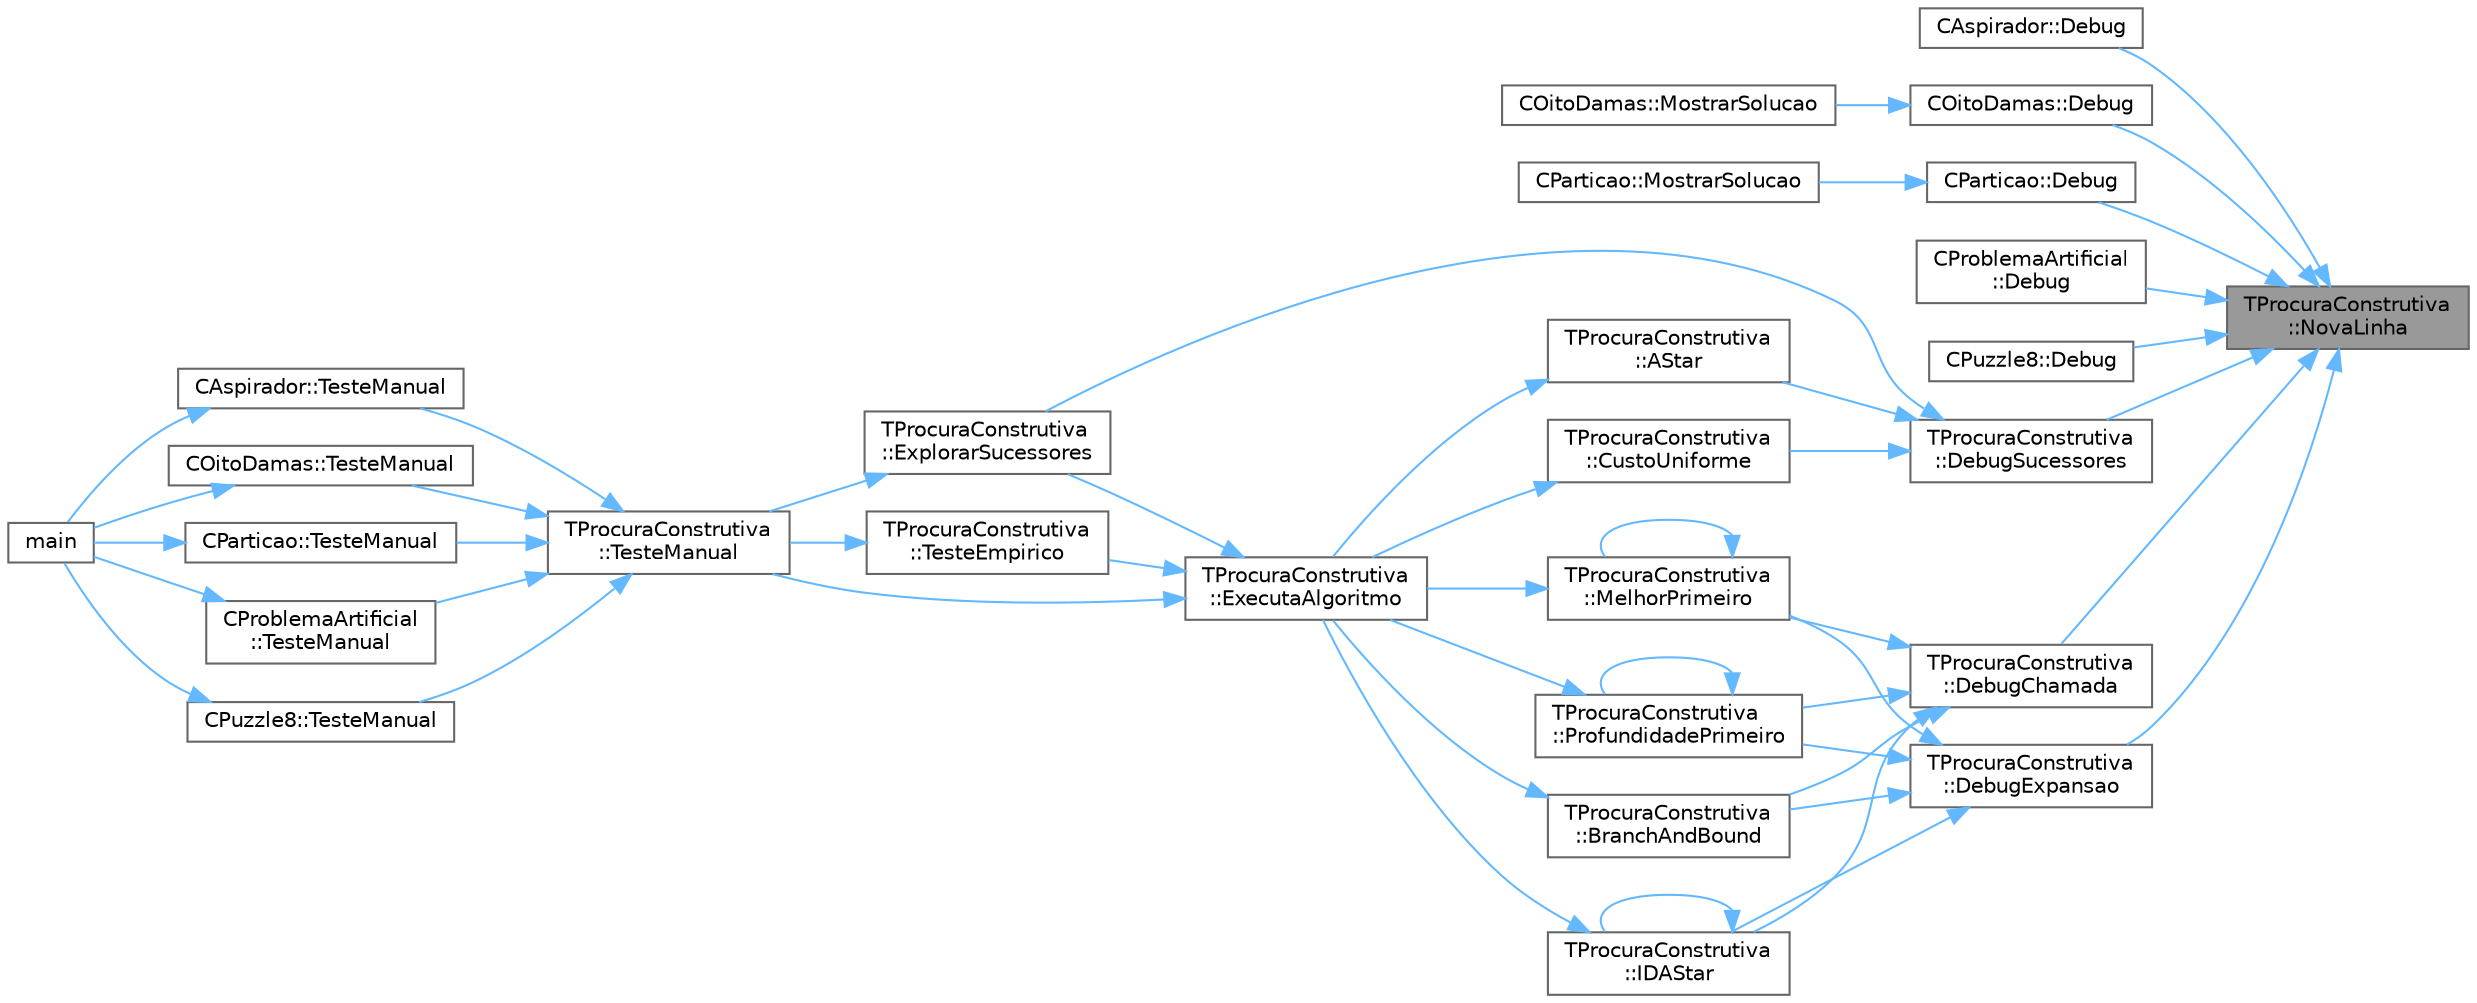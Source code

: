 digraph "TProcuraConstrutiva::NovaLinha"
{
 // LATEX_PDF_SIZE
  bgcolor="transparent";
  edge [fontname=Helvetica,fontsize=10,labelfontname=Helvetica,labelfontsize=10];
  node [fontname=Helvetica,fontsize=10,shape=box,height=0.2,width=0.4];
  rankdir="RL";
  Node1 [id="Node000001",label="TProcuraConstrutiva\l::NovaLinha",height=0.2,width=0.4,color="gray40", fillcolor="grey60", style="filled", fontcolor="black",tooltip=" "];
  Node1 -> Node2 [id="edge46_Node000001_Node000002",dir="back",color="steelblue1",style="solid",tooltip=" "];
  Node2 [id="Node000002",label="CAspirador::Debug",height=0.2,width=0.4,color="grey40", fillcolor="white", style="filled",URL="$classCAspirador.html#a06c5ae19d38939c0eb949bb2d8e86ea5",tooltip="Mostra o estado no ecrã, para debug."];
  Node1 -> Node3 [id="edge47_Node000001_Node000003",dir="back",color="steelblue1",style="solid",tooltip=" "];
  Node3 [id="Node000003",label="COitoDamas::Debug",height=0.2,width=0.4,color="grey40", fillcolor="white", style="filled",URL="$classCOitoDamas.html#a8c4dfb787a9f0d8f2a8c88e682aaeb78",tooltip="Mostra o estado no ecrã, para debug."];
  Node3 -> Node4 [id="edge48_Node000003_Node000004",dir="back",color="steelblue1",style="solid",tooltip=" "];
  Node4 [id="Node000004",label="COitoDamas::MostrarSolucao",height=0.2,width=0.4,color="grey40", fillcolor="white", style="filled",URL="$classCOitoDamas.html#acda7651f84323201b3a57699daf55646",tooltip="Mostrar solução, seja um caminho ou o próprio estado."];
  Node1 -> Node5 [id="edge49_Node000001_Node000005",dir="back",color="steelblue1",style="solid",tooltip=" "];
  Node5 [id="Node000005",label="CParticao::Debug",height=0.2,width=0.4,color="grey40", fillcolor="white", style="filled",URL="$classCParticao.html#aa33970025179d4c6e3177c0fd518dadb",tooltip="Mostra o estado no ecrã, para debug."];
  Node5 -> Node6 [id="edge50_Node000005_Node000006",dir="back",color="steelblue1",style="solid",tooltip=" "];
  Node6 [id="Node000006",label="CParticao::MostrarSolucao",height=0.2,width=0.4,color="grey40", fillcolor="white", style="filled",URL="$classCParticao.html#a9a3087a5b0bd33ff2fabf2aef66c73a9",tooltip="Mostrar solução, seja um caminho ou o próprio estado."];
  Node1 -> Node7 [id="edge51_Node000001_Node000007",dir="back",color="steelblue1",style="solid",tooltip=" "];
  Node7 [id="Node000007",label="CProblemaArtificial\l::Debug",height=0.2,width=0.4,color="grey40", fillcolor="white", style="filled",URL="$classCProblemaArtificial.html#a17e7a8290910ffd1fe8a370228c6024b",tooltip="Mostra o estado no ecrã, para debug."];
  Node1 -> Node8 [id="edge52_Node000001_Node000008",dir="back",color="steelblue1",style="solid",tooltip=" "];
  Node8 [id="Node000008",label="CPuzzle8::Debug",height=0.2,width=0.4,color="grey40", fillcolor="white", style="filled",URL="$classCPuzzle8.html#a8ecb37cf08f1fe64bba96834370afa35",tooltip="Mostra o estado no ecrã, para debug."];
  Node1 -> Node9 [id="edge53_Node000001_Node000009",dir="back",color="steelblue1",style="solid",tooltip=" "];
  Node9 [id="Node000009",label="TProcuraConstrutiva\l::DebugChamada",height=0.2,width=0.4,color="grey40", fillcolor="white", style="filled",URL="$classTProcuraConstrutiva.html#a6962c0cf7350a211ae74b00768d9c232",tooltip=" "];
  Node9 -> Node10 [id="edge54_Node000009_Node000010",dir="back",color="steelblue1",style="solid",tooltip=" "];
  Node10 [id="Node000010",label="TProcuraConstrutiva\l::BranchAndBound",height=0.2,width=0.4,color="grey40", fillcolor="white", style="filled",URL="$group__ProcurasInformadas.html#gafe804dbf6cabda9e627500c2d4f8aafd",tooltip="Executa o algoritmo Branch-and-Bound, um algoritmo informado."];
  Node10 -> Node11 [id="edge55_Node000010_Node000011",dir="back",color="steelblue1",style="solid",tooltip=" "];
  Node11 [id="Node000011",label="TProcuraConstrutiva\l::ExecutaAlgoritmo",height=0.2,width=0.4,color="grey40", fillcolor="white", style="filled",URL="$group__RedefinicaoOpcional.html#gae52871eb18c8ae656a2174acf43b3bb3",tooltip="Executa o algoritmo com os parametros atuais."];
  Node11 -> Node12 [id="edge56_Node000011_Node000012",dir="back",color="steelblue1",style="solid",tooltip=" "];
  Node12 [id="Node000012",label="TProcuraConstrutiva\l::ExplorarSucessores",height=0.2,width=0.4,color="grey40", fillcolor="white", style="filled",URL="$classTProcuraConstrutiva.html#ab5639efca5e48b564a8bdd9ec23a8955",tooltip=" "];
  Node12 -> Node13 [id="edge57_Node000012_Node000013",dir="back",color="steelblue1",style="solid",tooltip=" "];
  Node13 [id="Node000013",label="TProcuraConstrutiva\l::TesteManual",height=0.2,width=0.4,color="grey40", fillcolor="white", style="filled",URL="$group__RedefinicaoMandatoria.html#ga843a501e25cbaff7eb51d8d29995be3a",tooltip="Inicializa a interação com o utilizador."];
  Node13 -> Node14 [id="edge58_Node000013_Node000014",dir="back",color="steelblue1",style="solid",tooltip=" "];
  Node14 [id="Node000014",label="CAspirador::TesteManual",height=0.2,width=0.4,color="grey40", fillcolor="white", style="filled",URL="$classCAspirador.html#a718c8187439940dec18a46a9e9e024e3",tooltip="Inicializa a interação com o utilizador."];
  Node14 -> Node15 [id="edge59_Node000014_Node000015",dir="back",color="steelblue1",style="solid",tooltip=" "];
  Node15 [id="Node000015",label="main",height=0.2,width=0.4,color="grey40", fillcolor="white", style="filled",URL="$teste_8cpp.html#a0ddf1224851353fc92bfbff6f499fa97",tooltip=" "];
  Node13 -> Node16 [id="edge60_Node000013_Node000016",dir="back",color="steelblue1",style="solid",tooltip=" "];
  Node16 [id="Node000016",label="COitoDamas::TesteManual",height=0.2,width=0.4,color="grey40", fillcolor="white", style="filled",URL="$classCOitoDamas.html#a0fb443165d257ac17fc8cf5bc870404d",tooltip="Inicializa a interação com o utilizador."];
  Node16 -> Node15 [id="edge61_Node000016_Node000015",dir="back",color="steelblue1",style="solid",tooltip=" "];
  Node13 -> Node17 [id="edge62_Node000013_Node000017",dir="back",color="steelblue1",style="solid",tooltip=" "];
  Node17 [id="Node000017",label="CParticao::TesteManual",height=0.2,width=0.4,color="grey40", fillcolor="white", style="filled",URL="$classCParticao.html#aa4d328b9944991f3fc52ce0726111865",tooltip="Inicializa a interação com o utilizador."];
  Node17 -> Node15 [id="edge63_Node000017_Node000015",dir="back",color="steelblue1",style="solid",tooltip=" "];
  Node13 -> Node18 [id="edge64_Node000013_Node000018",dir="back",color="steelblue1",style="solid",tooltip=" "];
  Node18 [id="Node000018",label="CProblemaArtificial\l::TesteManual",height=0.2,width=0.4,color="grey40", fillcolor="white", style="filled",URL="$classCProblemaArtificial.html#abaad629eb538177261df40e1e27e92ed",tooltip="Inicializa a interação com o utilizador."];
  Node18 -> Node15 [id="edge65_Node000018_Node000015",dir="back",color="steelblue1",style="solid",tooltip=" "];
  Node13 -> Node19 [id="edge66_Node000013_Node000019",dir="back",color="steelblue1",style="solid",tooltip=" "];
  Node19 [id="Node000019",label="CPuzzle8::TesteManual",height=0.2,width=0.4,color="grey40", fillcolor="white", style="filled",URL="$classCPuzzle8.html#a06d2a8f5d7e3670eb6ee75d7a72b0265",tooltip="Inicializa a interação com o utilizador."];
  Node19 -> Node15 [id="edge67_Node000019_Node000015",dir="back",color="steelblue1",style="solid",tooltip=" "];
  Node11 -> Node20 [id="edge68_Node000011_Node000020",dir="back",color="steelblue1",style="solid",tooltip=" "];
  Node20 [id="Node000020",label="TProcuraConstrutiva\l::TesteEmpirico",height=0.2,width=0.4,color="grey40", fillcolor="white", style="filled",URL="$group__RedefinicaoOpcional.html#gab2fca28035f165ce7c1d40acbfc8c971",tooltip="Executa testes empíricos, em todas as configurações guardadas, nas instâncias selecionadas."];
  Node20 -> Node13 [id="edge69_Node000020_Node000013",dir="back",color="steelblue1",style="solid",tooltip=" "];
  Node11 -> Node13 [id="edge70_Node000011_Node000013",dir="back",color="steelblue1",style="solid",tooltip=" "];
  Node9 -> Node21 [id="edge71_Node000009_Node000021",dir="back",color="steelblue1",style="solid",tooltip=" "];
  Node21 [id="Node000021",label="TProcuraConstrutiva\l::IDAStar",height=0.2,width=0.4,color="grey40", fillcolor="white", style="filled",URL="$group__ProcurasInformadas.html#gae77f9608e7988052377d7025bee7c4e8",tooltip="Executa a procura IDA*, algoritmo informado."];
  Node21 -> Node11 [id="edge72_Node000021_Node000011",dir="back",color="steelblue1",style="solid",tooltip=" "];
  Node21 -> Node21 [id="edge73_Node000021_Node000021",dir="back",color="steelblue1",style="solid",tooltip=" "];
  Node9 -> Node22 [id="edge74_Node000009_Node000022",dir="back",color="steelblue1",style="solid",tooltip=" "];
  Node22 [id="Node000022",label="TProcuraConstrutiva\l::MelhorPrimeiro",height=0.2,width=0.4,color="grey40", fillcolor="white", style="filled",URL="$group__ProcurasInformadas.html#gaebb84182343041bc276e4ceceb4b13aa",tooltip="Executa a procura melhor primeiro, algoritmo informado."];
  Node22 -> Node11 [id="edge75_Node000022_Node000011",dir="back",color="steelblue1",style="solid",tooltip=" "];
  Node22 -> Node22 [id="edge76_Node000022_Node000022",dir="back",color="steelblue1",style="solid",tooltip=" "];
  Node9 -> Node23 [id="edge77_Node000009_Node000023",dir="back",color="steelblue1",style="solid",tooltip=" "];
  Node23 [id="Node000023",label="TProcuraConstrutiva\l::ProfundidadePrimeiro",height=0.2,width=0.4,color="grey40", fillcolor="white", style="filled",URL="$group__ProcurasCegas.html#gaf00d9776f6b25d56138efb6725b86228",tooltip="Executa a procura em profundidade primeiro, algoritmo cego."];
  Node23 -> Node11 [id="edge78_Node000023_Node000011",dir="back",color="steelblue1",style="solid",tooltip=" "];
  Node23 -> Node23 [id="edge79_Node000023_Node000023",dir="back",color="steelblue1",style="solid",tooltip=" "];
  Node1 -> Node24 [id="edge80_Node000001_Node000024",dir="back",color="steelblue1",style="solid",tooltip=" "];
  Node24 [id="Node000024",label="TProcuraConstrutiva\l::DebugExpansao",height=0.2,width=0.4,color="grey40", fillcolor="white", style="filled",URL="$classTProcuraConstrutiva.html#ad02feccb0f347d9a475ed1b883cc12aa",tooltip=" "];
  Node24 -> Node10 [id="edge81_Node000024_Node000010",dir="back",color="steelblue1",style="solid",tooltip=" "];
  Node24 -> Node21 [id="edge82_Node000024_Node000021",dir="back",color="steelblue1",style="solid",tooltip=" "];
  Node24 -> Node22 [id="edge83_Node000024_Node000022",dir="back",color="steelblue1",style="solid",tooltip=" "];
  Node24 -> Node23 [id="edge84_Node000024_Node000023",dir="back",color="steelblue1",style="solid",tooltip=" "];
  Node1 -> Node25 [id="edge85_Node000001_Node000025",dir="back",color="steelblue1",style="solid",tooltip=" "];
  Node25 [id="Node000025",label="TProcuraConstrutiva\l::DebugSucessores",height=0.2,width=0.4,color="grey40", fillcolor="white", style="filled",URL="$classTProcuraConstrutiva.html#a08aa14ddc895426b2ce3df4d763cbbd7",tooltip=" "];
  Node25 -> Node26 [id="edge86_Node000025_Node000026",dir="back",color="steelblue1",style="solid",tooltip=" "];
  Node26 [id="Node000026",label="TProcuraConstrutiva\l::AStar",height=0.2,width=0.4,color="grey40", fillcolor="white", style="filled",URL="$group__ProcurasInformadas.html#ga37dd78e1a9a6742700728135f81964b4",tooltip="Executa a procura A*, algoritmo informado."];
  Node26 -> Node11 [id="edge87_Node000026_Node000011",dir="back",color="steelblue1",style="solid",tooltip=" "];
  Node25 -> Node27 [id="edge88_Node000025_Node000027",dir="back",color="steelblue1",style="solid",tooltip=" "];
  Node27 [id="Node000027",label="TProcuraConstrutiva\l::CustoUniforme",height=0.2,width=0.4,color="grey40", fillcolor="white", style="filled",URL="$group__ProcurasCegas.html#ga2343fafdecfd55b69c0ffb71e8f9426b",tooltip="Executa a procura por custo uniforme, algoritmo cego."];
  Node27 -> Node11 [id="edge89_Node000027_Node000011",dir="back",color="steelblue1",style="solid",tooltip=" "];
  Node25 -> Node12 [id="edge90_Node000025_Node000012",dir="back",color="steelblue1",style="solid",tooltip=" "];
}
